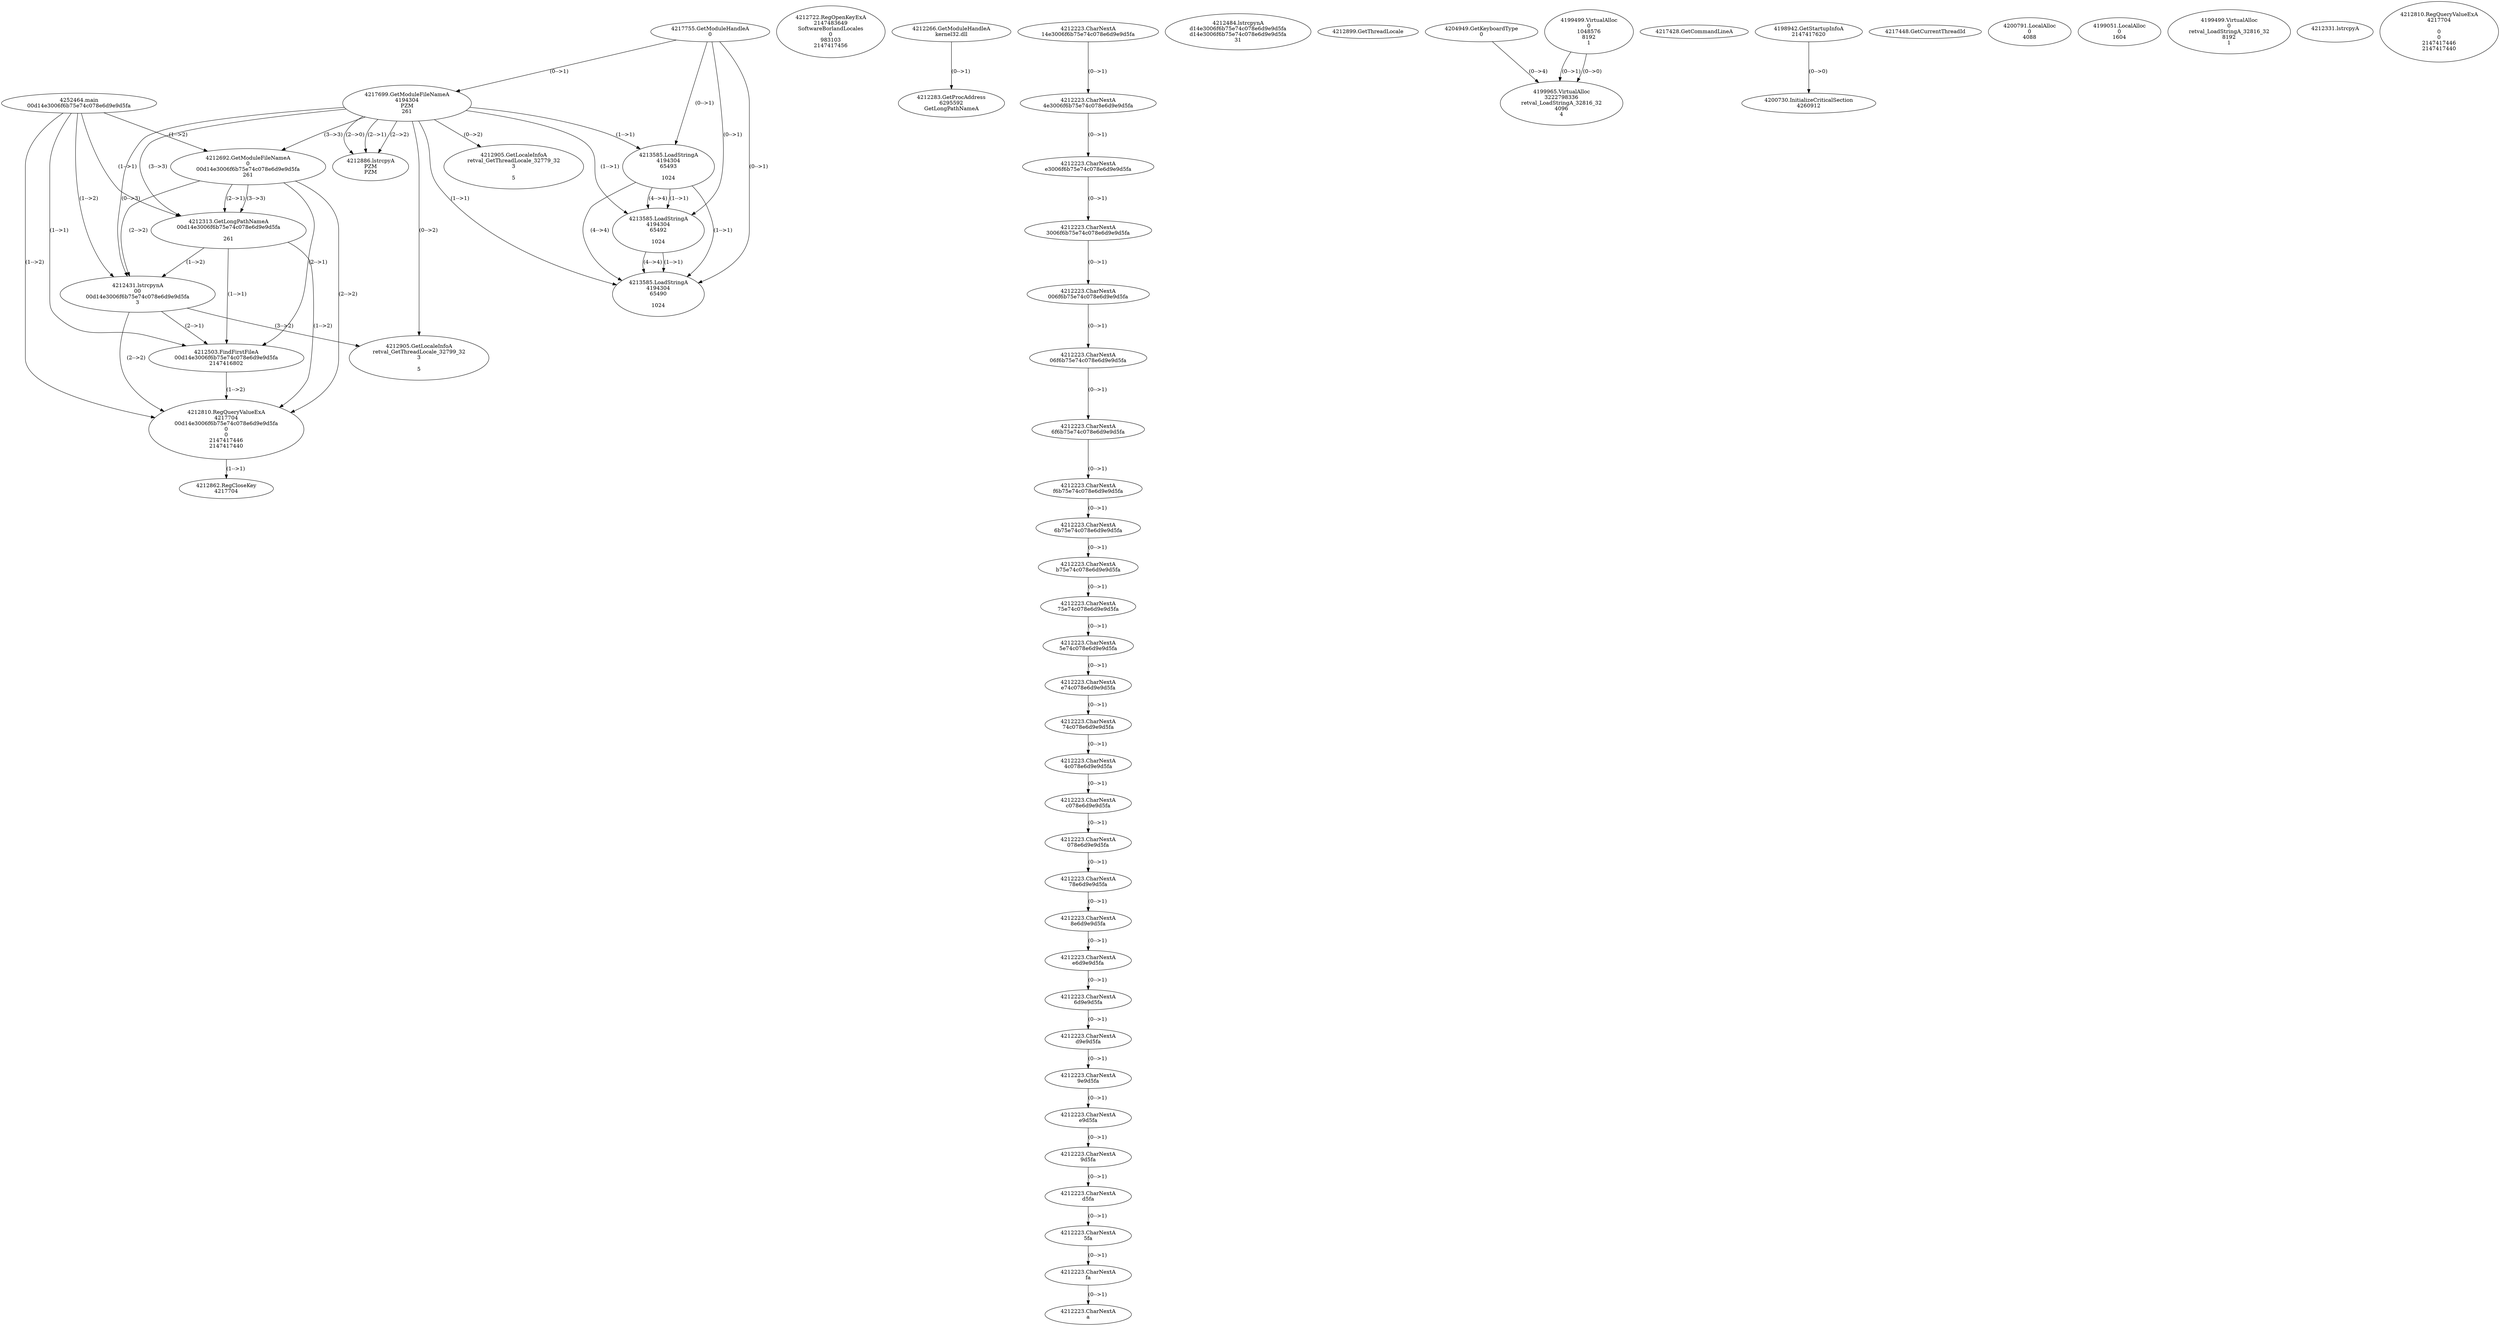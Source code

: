 // Global SCDG with merge call
digraph {
	0 [label="4252464.main
00d14e3006f6b75e74c078e6d9e9d5fa"]
	1 [label="4217755.GetModuleHandleA
0"]
	2 [label="4217699.GetModuleFileNameA
4194304
PZM
261"]
	1 -> 2 [label="(0-->1)"]
	3 [label="4212692.GetModuleFileNameA
0
00d14e3006f6b75e74c078e6d9e9d5fa
261"]
	0 -> 3 [label="(1-->2)"]
	2 -> 3 [label="(3-->3)"]
	4 [label="4212722.RegOpenKeyExA
2147483649
Software\Borland\Locales
0
983103
2147417456"]
	5 [label="4212266.GetModuleHandleA
kernel32.dll"]
	6 [label="4212283.GetProcAddress
6295592
GetLongPathNameA"]
	5 -> 6 [label="(0-->1)"]
	7 [label="4212313.GetLongPathNameA
00d14e3006f6b75e74c078e6d9e9d5fa

261"]
	0 -> 7 [label="(1-->1)"]
	3 -> 7 [label="(2-->1)"]
	2 -> 7 [label="(3-->3)"]
	3 -> 7 [label="(3-->3)"]
	8 [label="4212431.lstrcpynA
00
00d14e3006f6b75e74c078e6d9e9d5fa
3"]
	0 -> 8 [label="(1-->2)"]
	3 -> 8 [label="(2-->2)"]
	7 -> 8 [label="(1-->2)"]
	2 -> 8 [label="(0-->3)"]
	9 [label="4212223.CharNextA
14e3006f6b75e74c078e6d9e9d5fa"]
	10 [label="4212223.CharNextA
4e3006f6b75e74c078e6d9e9d5fa"]
	9 -> 10 [label="(0-->1)"]
	11 [label="4212223.CharNextA
e3006f6b75e74c078e6d9e9d5fa"]
	10 -> 11 [label="(0-->1)"]
	12 [label="4212223.CharNextA
3006f6b75e74c078e6d9e9d5fa"]
	11 -> 12 [label="(0-->1)"]
	13 [label="4212223.CharNextA
006f6b75e74c078e6d9e9d5fa"]
	12 -> 13 [label="(0-->1)"]
	14 [label="4212223.CharNextA
06f6b75e74c078e6d9e9d5fa"]
	13 -> 14 [label="(0-->1)"]
	15 [label="4212223.CharNextA
6f6b75e74c078e6d9e9d5fa"]
	14 -> 15 [label="(0-->1)"]
	16 [label="4212223.CharNextA
f6b75e74c078e6d9e9d5fa"]
	15 -> 16 [label="(0-->1)"]
	17 [label="4212223.CharNextA
6b75e74c078e6d9e9d5fa"]
	16 -> 17 [label="(0-->1)"]
	18 [label="4212223.CharNextA
b75e74c078e6d9e9d5fa"]
	17 -> 18 [label="(0-->1)"]
	19 [label="4212223.CharNextA
75e74c078e6d9e9d5fa"]
	18 -> 19 [label="(0-->1)"]
	20 [label="4212223.CharNextA
5e74c078e6d9e9d5fa"]
	19 -> 20 [label="(0-->1)"]
	21 [label="4212223.CharNextA
e74c078e6d9e9d5fa"]
	20 -> 21 [label="(0-->1)"]
	22 [label="4212223.CharNextA
74c078e6d9e9d5fa"]
	21 -> 22 [label="(0-->1)"]
	23 [label="4212223.CharNextA
4c078e6d9e9d5fa"]
	22 -> 23 [label="(0-->1)"]
	24 [label="4212223.CharNextA
c078e6d9e9d5fa"]
	23 -> 24 [label="(0-->1)"]
	25 [label="4212223.CharNextA
078e6d9e9d5fa"]
	24 -> 25 [label="(0-->1)"]
	26 [label="4212223.CharNextA
78e6d9e9d5fa"]
	25 -> 26 [label="(0-->1)"]
	27 [label="4212223.CharNextA
8e6d9e9d5fa"]
	26 -> 27 [label="(0-->1)"]
	28 [label="4212223.CharNextA
e6d9e9d5fa"]
	27 -> 28 [label="(0-->1)"]
	29 [label="4212223.CharNextA
6d9e9d5fa"]
	28 -> 29 [label="(0-->1)"]
	30 [label="4212223.CharNextA
d9e9d5fa"]
	29 -> 30 [label="(0-->1)"]
	31 [label="4212223.CharNextA
9e9d5fa"]
	30 -> 31 [label="(0-->1)"]
	32 [label="4212223.CharNextA
e9d5fa"]
	31 -> 32 [label="(0-->1)"]
	33 [label="4212223.CharNextA
9d5fa"]
	32 -> 33 [label="(0-->1)"]
	34 [label="4212223.CharNextA
d5fa"]
	33 -> 34 [label="(0-->1)"]
	35 [label="4212223.CharNextA
5fa"]
	34 -> 35 [label="(0-->1)"]
	36 [label="4212223.CharNextA
fa"]
	35 -> 36 [label="(0-->1)"]
	37 [label="4212223.CharNextA
a"]
	36 -> 37 [label="(0-->1)"]
	38 [label="4212484.lstrcpynA
d14e3006f6b75e74c078e6d9e9d5fa
d14e3006f6b75e74c078e6d9e9d5fa
31"]
	39 [label="4212503.FindFirstFileA
00d14e3006f6b75e74c078e6d9e9d5fa
2147416802"]
	0 -> 39 [label="(1-->1)"]
	3 -> 39 [label="(2-->1)"]
	7 -> 39 [label="(1-->1)"]
	8 -> 39 [label="(2-->1)"]
	40 [label="4212810.RegQueryValueExA
4217704
00d14e3006f6b75e74c078e6d9e9d5fa
0
0
2147417446
2147417440"]
	0 -> 40 [label="(1-->2)"]
	3 -> 40 [label="(2-->2)"]
	7 -> 40 [label="(1-->2)"]
	8 -> 40 [label="(2-->2)"]
	39 -> 40 [label="(1-->2)"]
	41 [label="4212862.RegCloseKey
4217704"]
	40 -> 41 [label="(1-->1)"]
	42 [label="4212886.lstrcpyA
PZM
PZM"]
	2 -> 42 [label="(2-->1)"]
	2 -> 42 [label="(2-->2)"]
	2 -> 42 [label="(2-->0)"]
	43 [label="4212899.GetThreadLocale
"]
	44 [label="4212905.GetLocaleInfoA
retval_GetThreadLocale_32799_32
3

5"]
	2 -> 44 [label="(0-->2)"]
	8 -> 44 [label="(3-->2)"]
	45 [label="4204949.GetKeyboardType
0"]
	46 [label="4217428.GetCommandLineA
"]
	47 [label="4198942.GetStartupInfoA
2147417620"]
	48 [label="4217448.GetCurrentThreadId
"]
	49 [label="4213585.LoadStringA
4194304
65493

1024"]
	1 -> 49 [label="(0-->1)"]
	2 -> 49 [label="(1-->1)"]
	50 [label="4213585.LoadStringA
4194304
65492

1024"]
	1 -> 50 [label="(0-->1)"]
	2 -> 50 [label="(1-->1)"]
	49 -> 50 [label="(1-->1)"]
	49 -> 50 [label="(4-->4)"]
	51 [label="4213585.LoadStringA
4194304
65490

1024"]
	1 -> 51 [label="(0-->1)"]
	2 -> 51 [label="(1-->1)"]
	49 -> 51 [label="(1-->1)"]
	50 -> 51 [label="(1-->1)"]
	49 -> 51 [label="(4-->4)"]
	50 -> 51 [label="(4-->4)"]
	52 [label="4200730.InitializeCriticalSection
4260912"]
	47 -> 52 [label="(0-->0)"]
	53 [label="4200791.LocalAlloc
0
4088"]
	54 [label="4199499.VirtualAlloc
0
1048576
8192
1"]
	55 [label="4199051.LocalAlloc
0
1604"]
	56 [label="4199965.VirtualAlloc
3222798336
retval_LoadStringA_32816_32
4096
4"]
	54 -> 56 [label="(0-->1)"]
	45 -> 56 [label="(0-->4)"]
	54 -> 56 [label="(0-->0)"]
	57 [label="4199499.VirtualAlloc
0
retval_LoadStringA_32816_32
8192
1"]
	58 [label="4212331.lstrcpyA

"]
	59 [label="4212810.RegQueryValueExA
4217704

0
0
2147417446
2147417440"]
	60 [label="4212905.GetLocaleInfoA
retval_GetThreadLocale_32779_32
3

5"]
	2 -> 60 [label="(0-->2)"]
}
